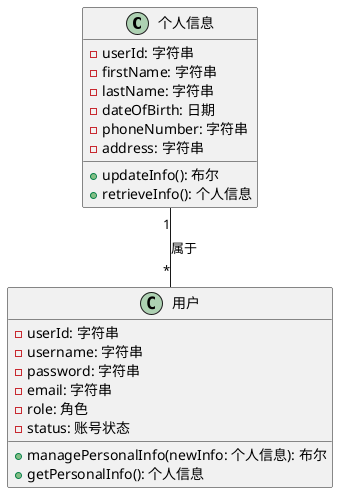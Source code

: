@startuml

class 个人信息 {
  -userId: 字符串
  -firstName: 字符串
  -lastName: 字符串
  -dateOfBirth: 日期
  -phoneNumber: 字符串
  -address: 字符串
  +updateInfo(): 布尔
  +retrieveInfo(): 个人信息
}

class 用户 {
  -userId: 字符串
  -username: 字符串
  -password: 字符串
  -email: 字符串
  -role: 角色
  -status: 账号状态
  +managePersonalInfo(newInfo: 个人信息): 布尔
  +getPersonalInfo(): 个人信息
}

个人信息 "1" -- "*" 用户 : "属于"

@enduml
